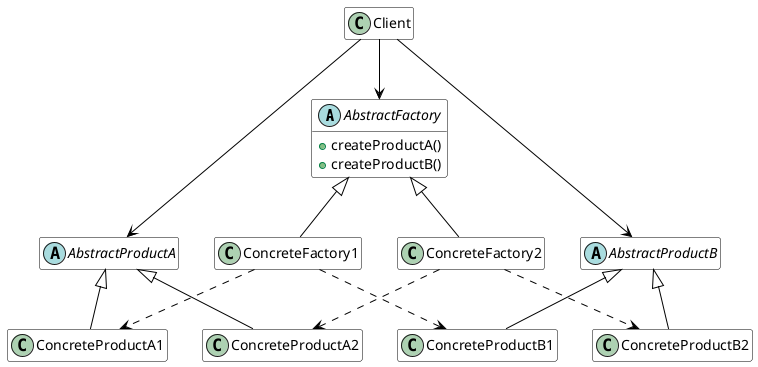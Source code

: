 @startuml
hide empty attributes
hide empty members
skinparam backgroundcolor White
skinparam class {
 ArrowColor Black
 BackgroundColor White
 BorderColor Black
}

abstract class AbstractFactory {
 + createProductA()
 + createProductB()
}
abstract class AbstractProductA
abstract class AbstractProductB

AbstractFactory <|-- ConcreteFactory1
AbstractFactory <|-- ConcreteFactory2

AbstractProductA <|-- ConcreteProductA1
AbstractProductA <|-- ConcreteProductA2
AbstractProductB <|-- ConcreteProductB1
AbstractProductB <|-- ConcreteProductB2

Client --> AbstractFactory
Client --> AbstractProductA
Client --> AbstractProductB

ConcreteFactory1 ..> ConcreteProductA1
ConcreteFactory1 ..> ConcreteProductB1
ConcreteFactory2 ..> ConcreteProductA2
ConcreteFactory2 ..> ConcreteProductB2
@enduml
